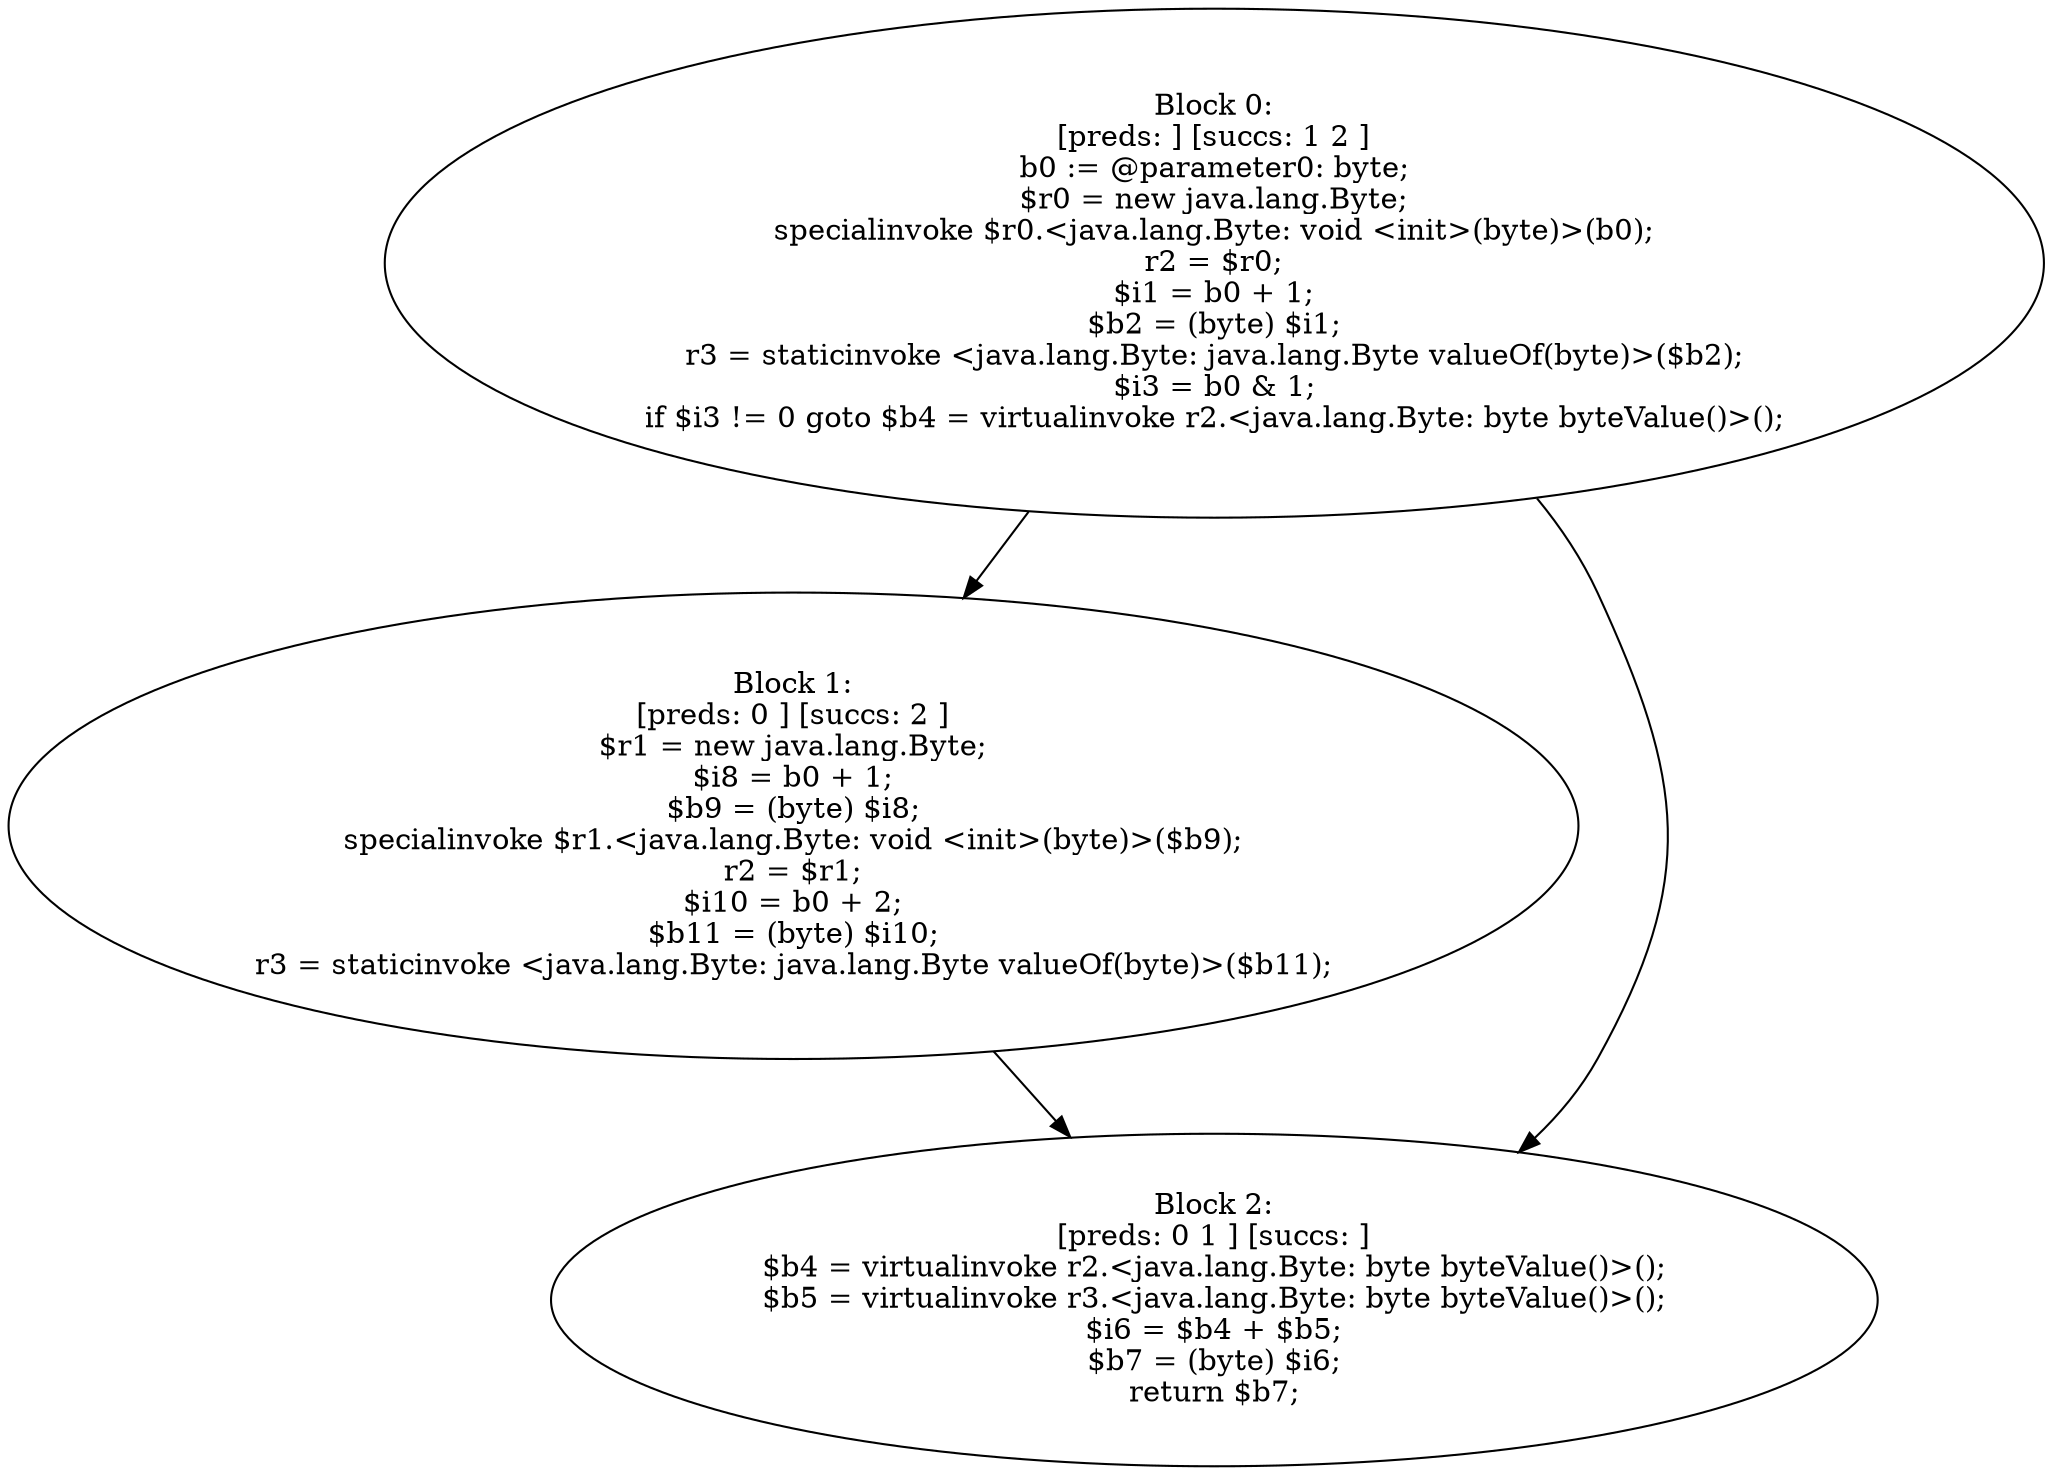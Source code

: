 digraph "unitGraph" {
    "Block 0:
[preds: ] [succs: 1 2 ]
b0 := @parameter0: byte;
$r0 = new java.lang.Byte;
specialinvoke $r0.<java.lang.Byte: void <init>(byte)>(b0);
r2 = $r0;
$i1 = b0 + 1;
$b2 = (byte) $i1;
r3 = staticinvoke <java.lang.Byte: java.lang.Byte valueOf(byte)>($b2);
$i3 = b0 & 1;
if $i3 != 0 goto $b4 = virtualinvoke r2.<java.lang.Byte: byte byteValue()>();
"
    "Block 1:
[preds: 0 ] [succs: 2 ]
$r1 = new java.lang.Byte;
$i8 = b0 + 1;
$b9 = (byte) $i8;
specialinvoke $r1.<java.lang.Byte: void <init>(byte)>($b9);
r2 = $r1;
$i10 = b0 + 2;
$b11 = (byte) $i10;
r3 = staticinvoke <java.lang.Byte: java.lang.Byte valueOf(byte)>($b11);
"
    "Block 2:
[preds: 0 1 ] [succs: ]
$b4 = virtualinvoke r2.<java.lang.Byte: byte byteValue()>();
$b5 = virtualinvoke r3.<java.lang.Byte: byte byteValue()>();
$i6 = $b4 + $b5;
$b7 = (byte) $i6;
return $b7;
"
    "Block 0:
[preds: ] [succs: 1 2 ]
b0 := @parameter0: byte;
$r0 = new java.lang.Byte;
specialinvoke $r0.<java.lang.Byte: void <init>(byte)>(b0);
r2 = $r0;
$i1 = b0 + 1;
$b2 = (byte) $i1;
r3 = staticinvoke <java.lang.Byte: java.lang.Byte valueOf(byte)>($b2);
$i3 = b0 & 1;
if $i3 != 0 goto $b4 = virtualinvoke r2.<java.lang.Byte: byte byteValue()>();
"->"Block 1:
[preds: 0 ] [succs: 2 ]
$r1 = new java.lang.Byte;
$i8 = b0 + 1;
$b9 = (byte) $i8;
specialinvoke $r1.<java.lang.Byte: void <init>(byte)>($b9);
r2 = $r1;
$i10 = b0 + 2;
$b11 = (byte) $i10;
r3 = staticinvoke <java.lang.Byte: java.lang.Byte valueOf(byte)>($b11);
";
    "Block 0:
[preds: ] [succs: 1 2 ]
b0 := @parameter0: byte;
$r0 = new java.lang.Byte;
specialinvoke $r0.<java.lang.Byte: void <init>(byte)>(b0);
r2 = $r0;
$i1 = b0 + 1;
$b2 = (byte) $i1;
r3 = staticinvoke <java.lang.Byte: java.lang.Byte valueOf(byte)>($b2);
$i3 = b0 & 1;
if $i3 != 0 goto $b4 = virtualinvoke r2.<java.lang.Byte: byte byteValue()>();
"->"Block 2:
[preds: 0 1 ] [succs: ]
$b4 = virtualinvoke r2.<java.lang.Byte: byte byteValue()>();
$b5 = virtualinvoke r3.<java.lang.Byte: byte byteValue()>();
$i6 = $b4 + $b5;
$b7 = (byte) $i6;
return $b7;
";
    "Block 1:
[preds: 0 ] [succs: 2 ]
$r1 = new java.lang.Byte;
$i8 = b0 + 1;
$b9 = (byte) $i8;
specialinvoke $r1.<java.lang.Byte: void <init>(byte)>($b9);
r2 = $r1;
$i10 = b0 + 2;
$b11 = (byte) $i10;
r3 = staticinvoke <java.lang.Byte: java.lang.Byte valueOf(byte)>($b11);
"->"Block 2:
[preds: 0 1 ] [succs: ]
$b4 = virtualinvoke r2.<java.lang.Byte: byte byteValue()>();
$b5 = virtualinvoke r3.<java.lang.Byte: byte byteValue()>();
$i6 = $b4 + $b5;
$b7 = (byte) $i6;
return $b7;
";
}
